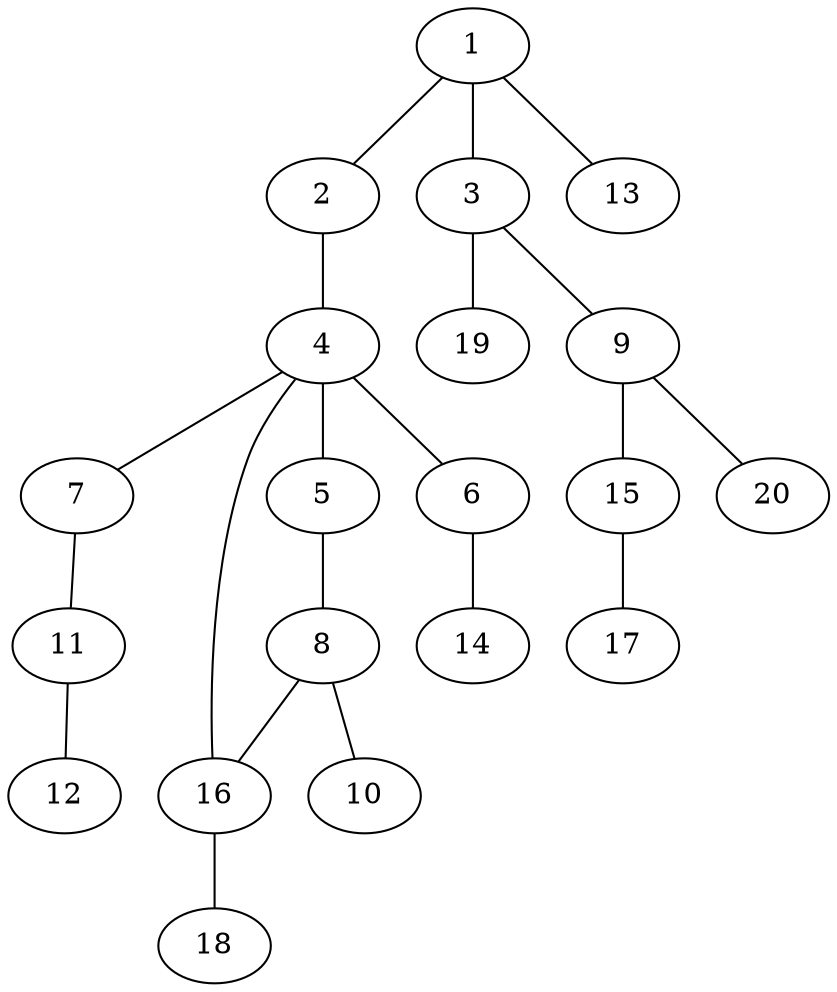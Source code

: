 graph graphname {1--2
1--3
1--13
2--4
3--9
3--19
4--5
4--6
4--7
4--16
5--8
6--14
7--11
8--10
8--16
9--15
9--20
11--12
15--17
16--18
}